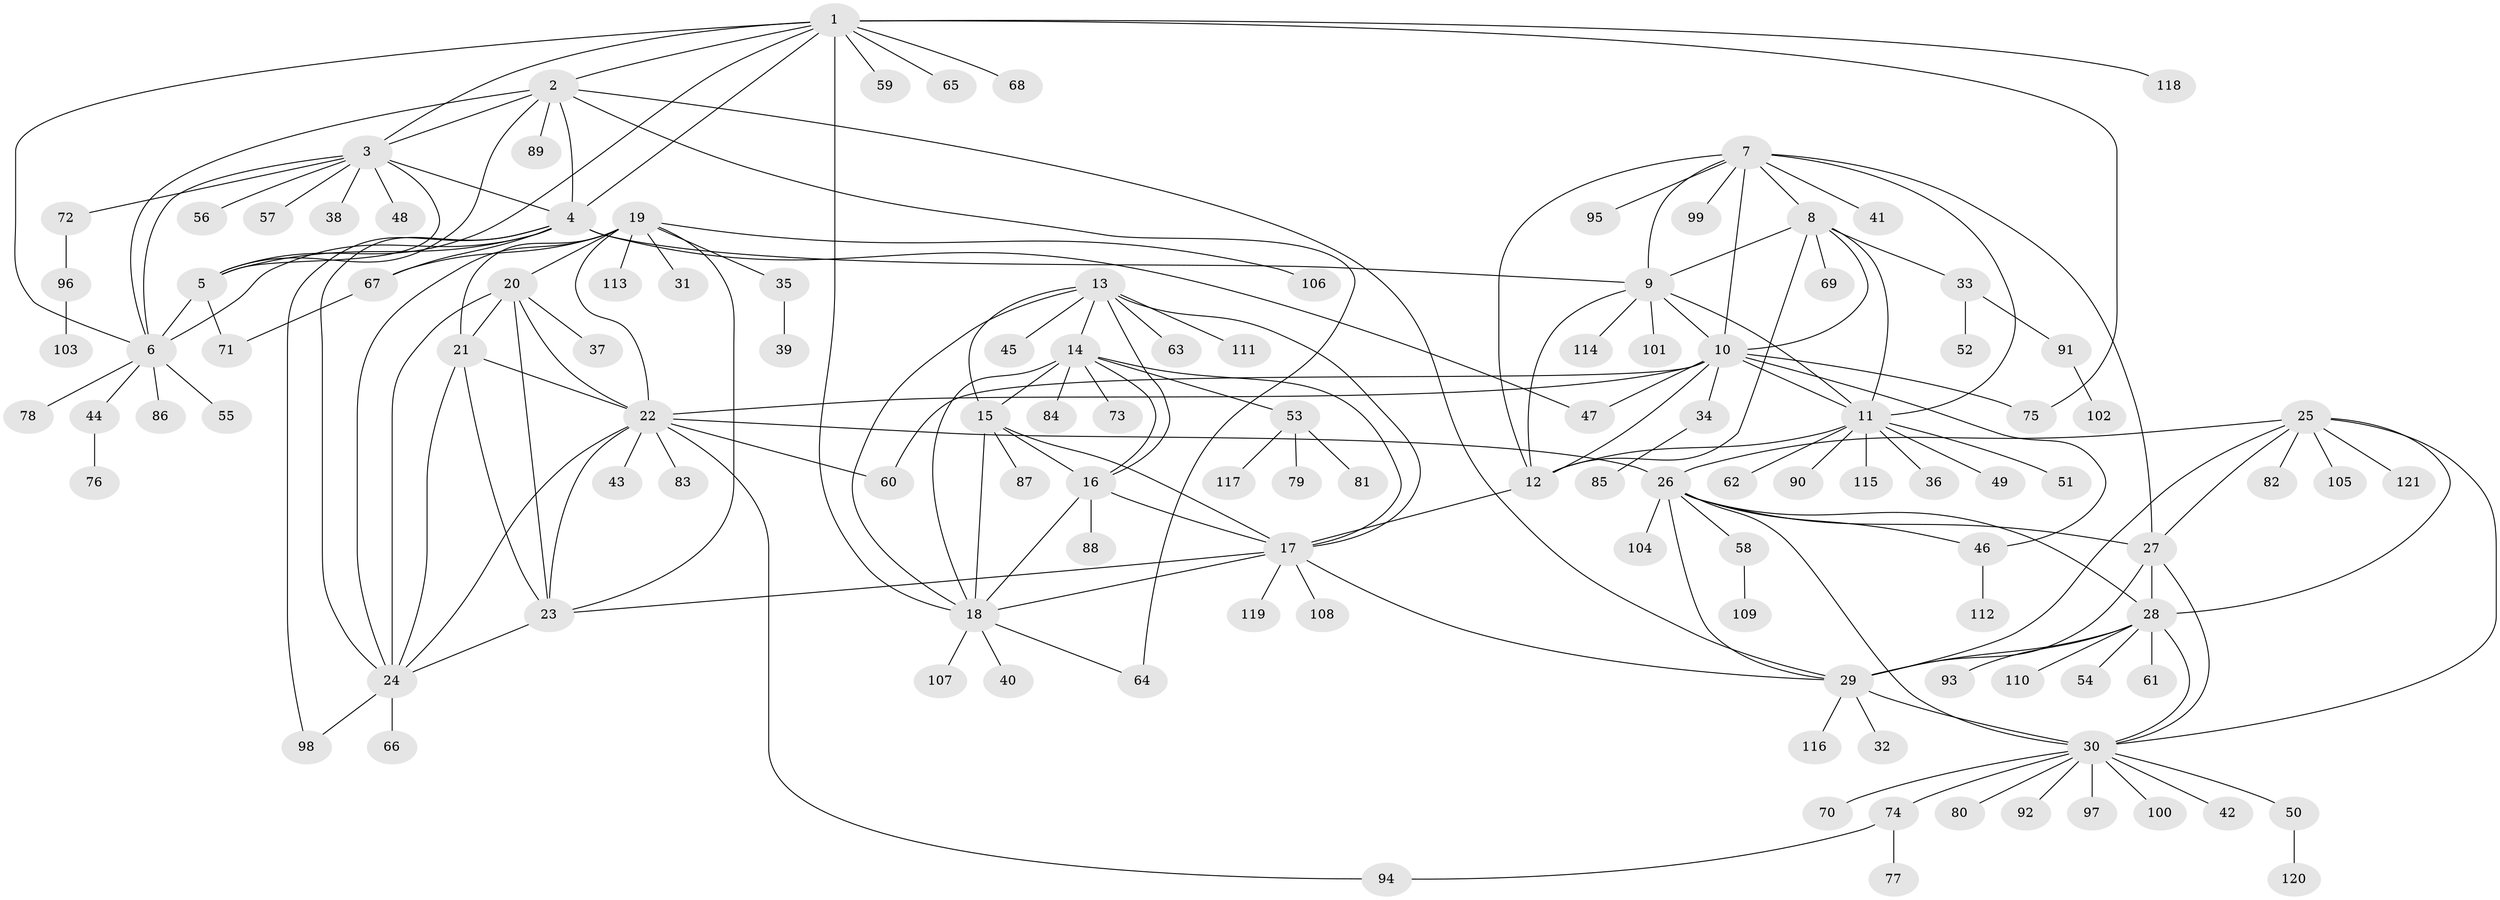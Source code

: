 // Generated by graph-tools (version 1.1) at 2025/37/03/09/25 02:37:43]
// undirected, 121 vertices, 185 edges
graph export_dot {
graph [start="1"]
  node [color=gray90,style=filled];
  1;
  2;
  3;
  4;
  5;
  6;
  7;
  8;
  9;
  10;
  11;
  12;
  13;
  14;
  15;
  16;
  17;
  18;
  19;
  20;
  21;
  22;
  23;
  24;
  25;
  26;
  27;
  28;
  29;
  30;
  31;
  32;
  33;
  34;
  35;
  36;
  37;
  38;
  39;
  40;
  41;
  42;
  43;
  44;
  45;
  46;
  47;
  48;
  49;
  50;
  51;
  52;
  53;
  54;
  55;
  56;
  57;
  58;
  59;
  60;
  61;
  62;
  63;
  64;
  65;
  66;
  67;
  68;
  69;
  70;
  71;
  72;
  73;
  74;
  75;
  76;
  77;
  78;
  79;
  80;
  81;
  82;
  83;
  84;
  85;
  86;
  87;
  88;
  89;
  90;
  91;
  92;
  93;
  94;
  95;
  96;
  97;
  98;
  99;
  100;
  101;
  102;
  103;
  104;
  105;
  106;
  107;
  108;
  109;
  110;
  111;
  112;
  113;
  114;
  115;
  116;
  117;
  118;
  119;
  120;
  121;
  1 -- 2;
  1 -- 3;
  1 -- 4;
  1 -- 5;
  1 -- 6;
  1 -- 18;
  1 -- 59;
  1 -- 65;
  1 -- 68;
  1 -- 75;
  1 -- 118;
  2 -- 3;
  2 -- 4;
  2 -- 5;
  2 -- 6;
  2 -- 29;
  2 -- 64;
  2 -- 89;
  3 -- 4;
  3 -- 5;
  3 -- 6;
  3 -- 38;
  3 -- 48;
  3 -- 56;
  3 -- 57;
  3 -- 72;
  4 -- 5;
  4 -- 6;
  4 -- 9;
  4 -- 24;
  4 -- 47;
  4 -- 67;
  4 -- 98;
  5 -- 6;
  5 -- 71;
  6 -- 44;
  6 -- 55;
  6 -- 78;
  6 -- 86;
  7 -- 8;
  7 -- 9;
  7 -- 10;
  7 -- 11;
  7 -- 12;
  7 -- 27;
  7 -- 41;
  7 -- 95;
  7 -- 99;
  8 -- 9;
  8 -- 10;
  8 -- 11;
  8 -- 12;
  8 -- 33;
  8 -- 69;
  9 -- 10;
  9 -- 11;
  9 -- 12;
  9 -- 101;
  9 -- 114;
  10 -- 11;
  10 -- 12;
  10 -- 22;
  10 -- 34;
  10 -- 46;
  10 -- 47;
  10 -- 60;
  10 -- 75;
  11 -- 12;
  11 -- 36;
  11 -- 49;
  11 -- 51;
  11 -- 62;
  11 -- 90;
  11 -- 115;
  12 -- 17;
  13 -- 14;
  13 -- 15;
  13 -- 16;
  13 -- 17;
  13 -- 18;
  13 -- 45;
  13 -- 63;
  13 -- 111;
  14 -- 15;
  14 -- 16;
  14 -- 17;
  14 -- 18;
  14 -- 53;
  14 -- 73;
  14 -- 84;
  15 -- 16;
  15 -- 17;
  15 -- 18;
  15 -- 87;
  16 -- 17;
  16 -- 18;
  16 -- 88;
  17 -- 18;
  17 -- 23;
  17 -- 29;
  17 -- 108;
  17 -- 119;
  18 -- 40;
  18 -- 64;
  18 -- 107;
  19 -- 20;
  19 -- 21;
  19 -- 22;
  19 -- 23;
  19 -- 24;
  19 -- 31;
  19 -- 35;
  19 -- 67;
  19 -- 106;
  19 -- 113;
  20 -- 21;
  20 -- 22;
  20 -- 23;
  20 -- 24;
  20 -- 37;
  21 -- 22;
  21 -- 23;
  21 -- 24;
  22 -- 23;
  22 -- 24;
  22 -- 26;
  22 -- 43;
  22 -- 60;
  22 -- 83;
  22 -- 94;
  23 -- 24;
  24 -- 66;
  24 -- 98;
  25 -- 26;
  25 -- 27;
  25 -- 28;
  25 -- 29;
  25 -- 30;
  25 -- 82;
  25 -- 105;
  25 -- 121;
  26 -- 27;
  26 -- 28;
  26 -- 29;
  26 -- 30;
  26 -- 46;
  26 -- 58;
  26 -- 104;
  27 -- 28;
  27 -- 29;
  27 -- 30;
  28 -- 29;
  28 -- 30;
  28 -- 54;
  28 -- 61;
  28 -- 93;
  28 -- 110;
  29 -- 30;
  29 -- 32;
  29 -- 116;
  30 -- 42;
  30 -- 50;
  30 -- 70;
  30 -- 74;
  30 -- 80;
  30 -- 92;
  30 -- 97;
  30 -- 100;
  33 -- 52;
  33 -- 91;
  34 -- 85;
  35 -- 39;
  44 -- 76;
  46 -- 112;
  50 -- 120;
  53 -- 79;
  53 -- 81;
  53 -- 117;
  58 -- 109;
  67 -- 71;
  72 -- 96;
  74 -- 77;
  74 -- 94;
  91 -- 102;
  96 -- 103;
}
